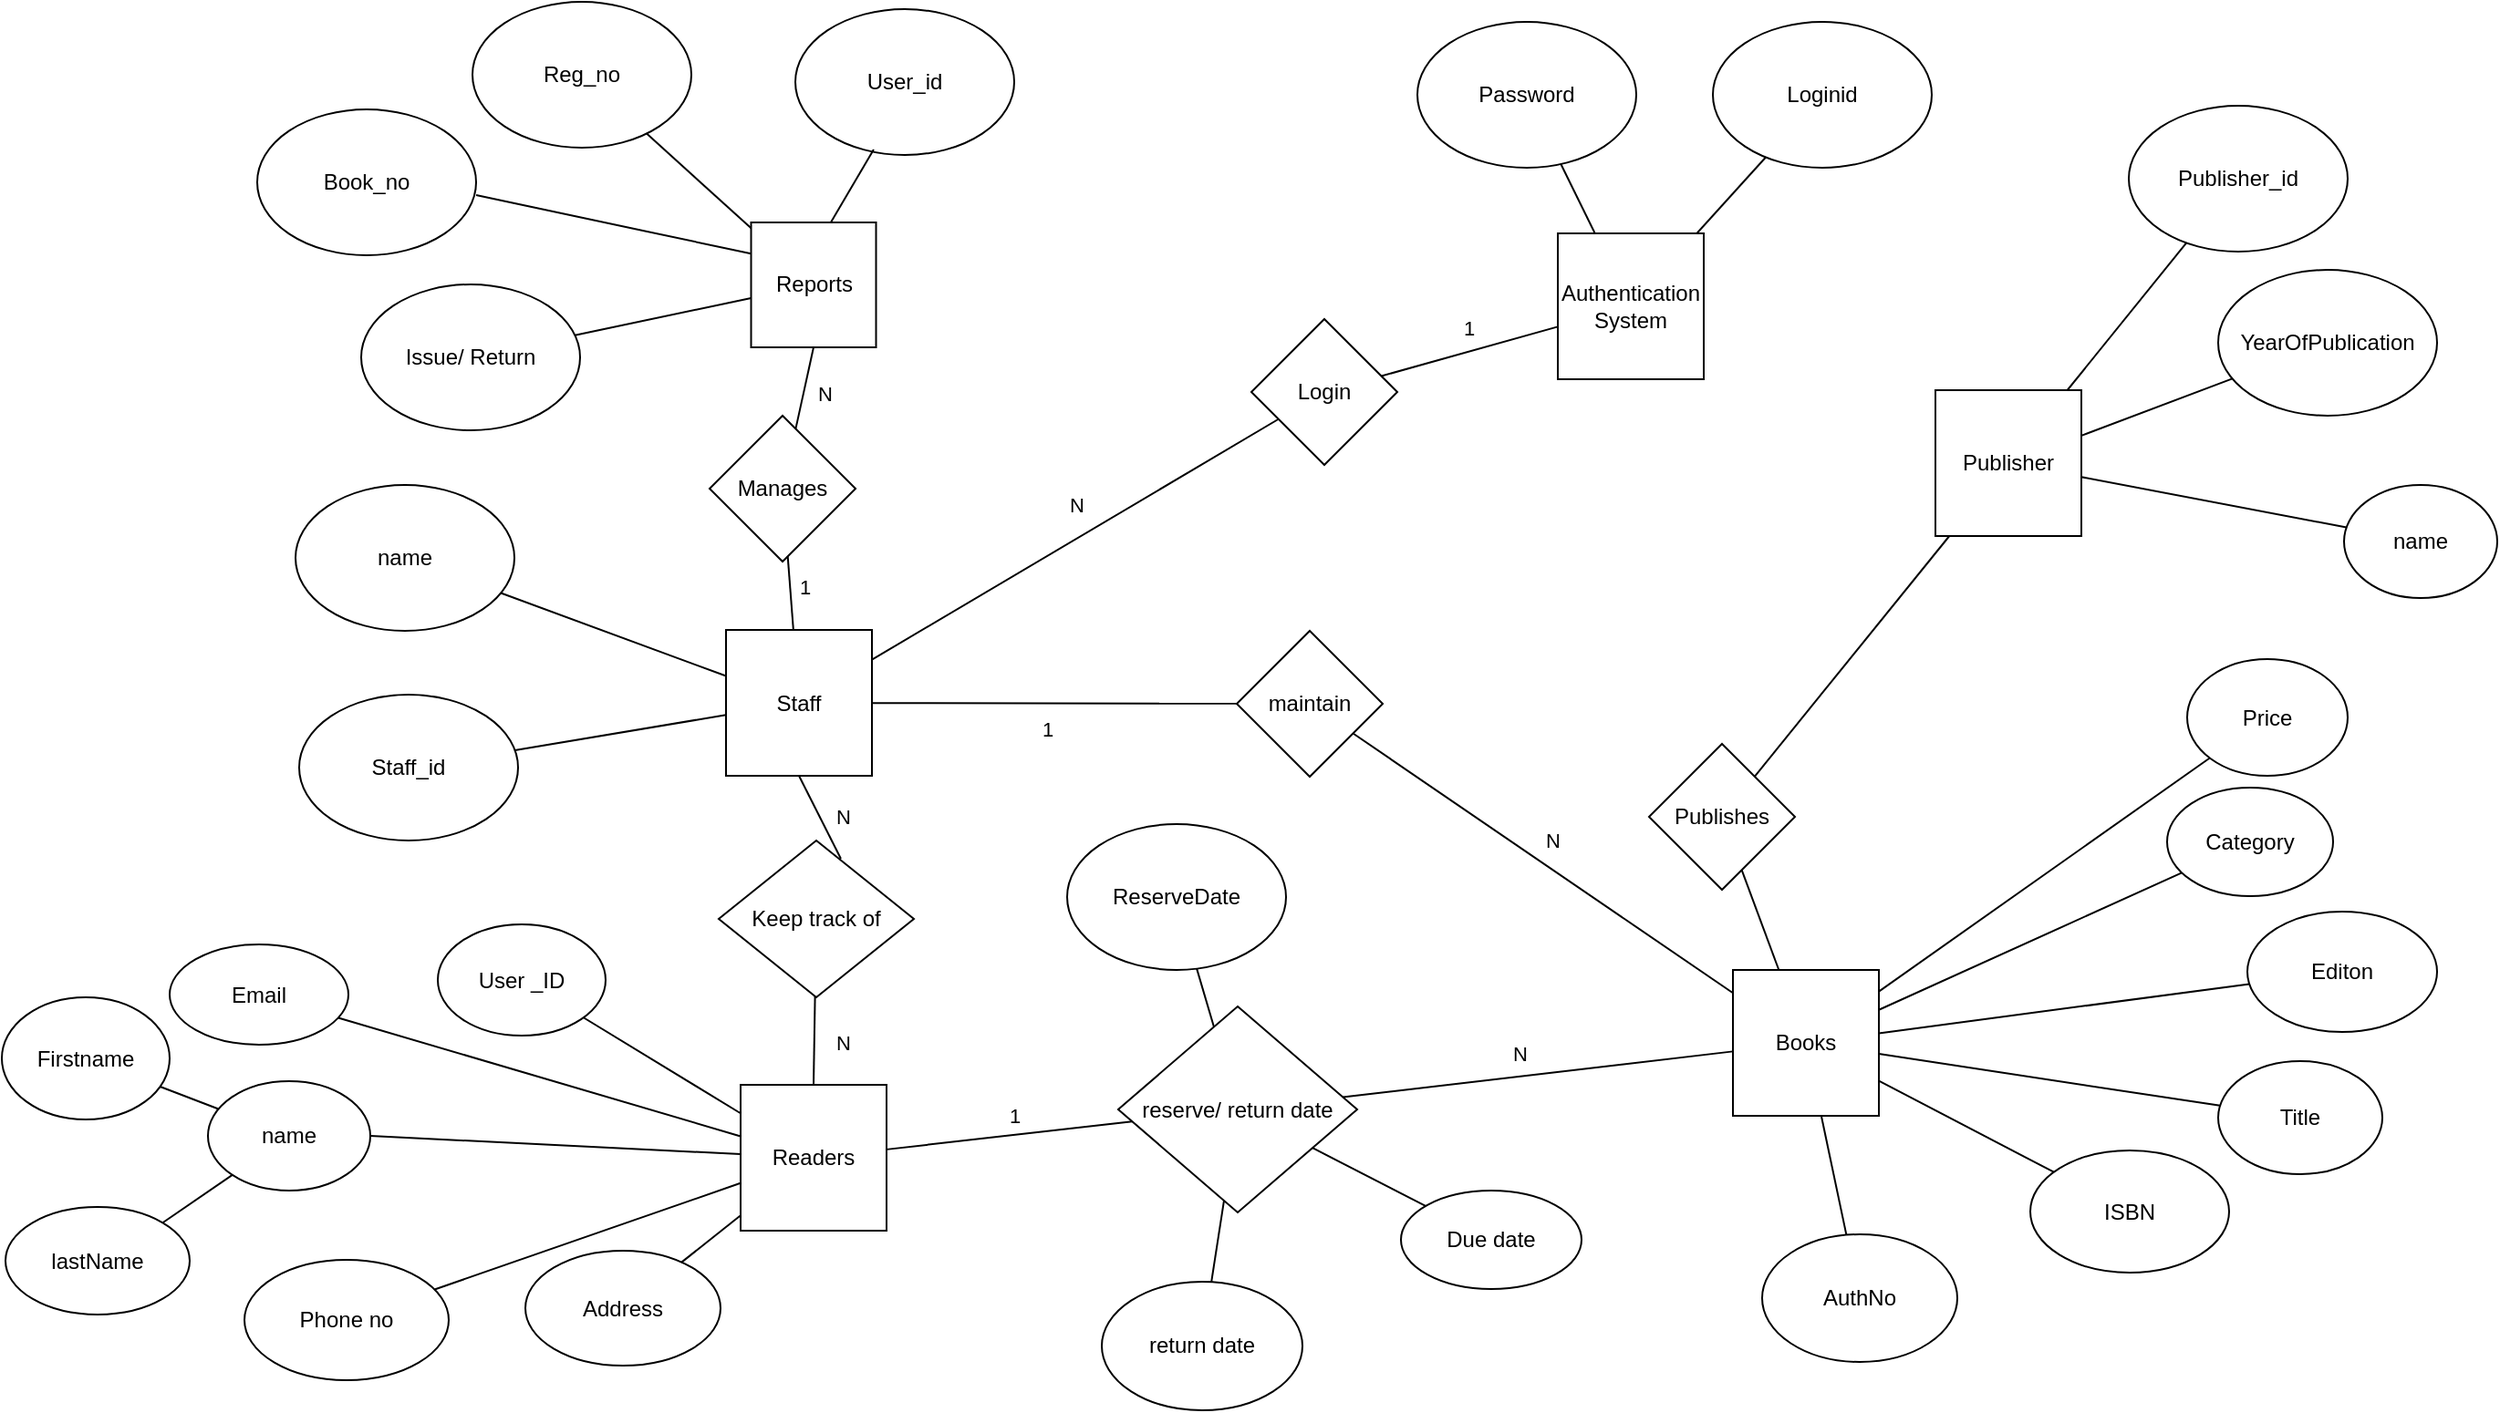 <mxfile version="23.0.2" type="device">
  <diagram name="Page-1" id="XOcXq9SsS1-s6shH3Gwk">
    <mxGraphModel dx="2226" dy="1185" grid="0" gridSize="10" guides="1" tooltips="1" connect="1" arrows="1" fold="1" page="0" pageScale="1" pageWidth="850" pageHeight="1100" math="0" shadow="0">
      <root>
        <mxCell id="0" />
        <mxCell id="1" parent="0" />
        <mxCell id="H6qbJbh3TYkRF4y8U9q_-1" value="Books" style="whiteSpace=wrap;html=1;aspect=fixed;" vertex="1" parent="1">
          <mxGeometry x="454" y="334" width="80" height="80" as="geometry" />
        </mxCell>
        <mxCell id="H6qbJbh3TYkRF4y8U9q_-4" value="Readers" style="whiteSpace=wrap;html=1;aspect=fixed;" vertex="1" parent="1">
          <mxGeometry x="-90" y="397" width="80" height="80" as="geometry" />
        </mxCell>
        <mxCell id="H6qbJbh3TYkRF4y8U9q_-5" value="Staff" style="whiteSpace=wrap;html=1;aspect=fixed;" vertex="1" parent="1">
          <mxGeometry x="-98" y="147.5" width="80" height="80" as="geometry" />
        </mxCell>
        <mxCell id="H6qbJbh3TYkRF4y8U9q_-6" value="Reports" style="whiteSpace=wrap;html=1;aspect=fixed;" vertex="1" parent="1">
          <mxGeometry x="-84.25" y="-76" width="68.5" height="68.5" as="geometry" />
        </mxCell>
        <mxCell id="H6qbJbh3TYkRF4y8U9q_-7" value="Authentication System" style="whiteSpace=wrap;html=1;aspect=fixed;" vertex="1" parent="1">
          <mxGeometry x="358" y="-70" width="80" height="80" as="geometry" />
        </mxCell>
        <mxCell id="H6qbJbh3TYkRF4y8U9q_-8" value="Publisher" style="whiteSpace=wrap;html=1;aspect=fixed;" vertex="1" parent="1">
          <mxGeometry x="565" y="16" width="80" height="80" as="geometry" />
        </mxCell>
        <mxCell id="H6qbJbh3TYkRF4y8U9q_-9" value="User_id" style="ellipse;whiteSpace=wrap;html=1;" vertex="1" parent="1">
          <mxGeometry x="-60" y="-193" width="120" height="80" as="geometry" />
        </mxCell>
        <mxCell id="H6qbJbh3TYkRF4y8U9q_-10" value="Book_no" style="ellipse;whiteSpace=wrap;html=1;" vertex="1" parent="1">
          <mxGeometry x="-355" y="-138" width="120" height="80" as="geometry" />
        </mxCell>
        <mxCell id="H6qbJbh3TYkRF4y8U9q_-11" value="Reg_no" style="ellipse;whiteSpace=wrap;html=1;" vertex="1" parent="1">
          <mxGeometry x="-237" y="-197" width="120" height="80" as="geometry" />
        </mxCell>
        <mxCell id="H6qbJbh3TYkRF4y8U9q_-12" value="Issue/ Return" style="ellipse;whiteSpace=wrap;html=1;" vertex="1" parent="1">
          <mxGeometry x="-298" y="-42" width="120" height="80" as="geometry" />
        </mxCell>
        <mxCell id="H6qbJbh3TYkRF4y8U9q_-13" value="Staff_id" style="ellipse;whiteSpace=wrap;html=1;" vertex="1" parent="1">
          <mxGeometry x="-332" y="183" width="120" height="80" as="geometry" />
        </mxCell>
        <mxCell id="H6qbJbh3TYkRF4y8U9q_-14" value="name" style="ellipse;whiteSpace=wrap;html=1;" vertex="1" parent="1">
          <mxGeometry x="-334" y="68" width="120" height="80" as="geometry" />
        </mxCell>
        <mxCell id="H6qbJbh3TYkRF4y8U9q_-15" value="Manages" style="rhombus;whiteSpace=wrap;html=1;" vertex="1" parent="1">
          <mxGeometry x="-107" y="30" width="80" height="80" as="geometry" />
        </mxCell>
        <mxCell id="H6qbJbh3TYkRF4y8U9q_-16" value="Login" style="rhombus;whiteSpace=wrap;html=1;" vertex="1" parent="1">
          <mxGeometry x="190" y="-23" width="80" height="80" as="geometry" />
        </mxCell>
        <mxCell id="H6qbJbh3TYkRF4y8U9q_-17" value="Publishes" style="rhombus;whiteSpace=wrap;html=1;" vertex="1" parent="1">
          <mxGeometry x="408" y="210" width="80" height="80" as="geometry" />
        </mxCell>
        <mxCell id="H6qbJbh3TYkRF4y8U9q_-18" value="maintain" style="rhombus;whiteSpace=wrap;html=1;" vertex="1" parent="1">
          <mxGeometry x="182" y="148" width="80" height="80" as="geometry" />
        </mxCell>
        <mxCell id="H6qbJbh3TYkRF4y8U9q_-19" value="reserve/ return date" style="rhombus;whiteSpace=wrap;html=1;" vertex="1" parent="1">
          <mxGeometry x="117" y="354" width="131" height="113" as="geometry" />
        </mxCell>
        <mxCell id="H6qbJbh3TYkRF4y8U9q_-20" value="Keep track of" style="rhombus;whiteSpace=wrap;html=1;" vertex="1" parent="1">
          <mxGeometry x="-102" y="263" width="107" height="86" as="geometry" />
        </mxCell>
        <mxCell id="H6qbJbh3TYkRF4y8U9q_-21" value="User _ID" style="ellipse;whiteSpace=wrap;html=1;" vertex="1" parent="1">
          <mxGeometry x="-256" y="309" width="92" height="61" as="geometry" />
        </mxCell>
        <mxCell id="H6qbJbh3TYkRF4y8U9q_-22" value="Email" style="ellipse;whiteSpace=wrap;html=1;" vertex="1" parent="1">
          <mxGeometry x="-403" y="320" width="98" height="55" as="geometry" />
        </mxCell>
        <mxCell id="H6qbJbh3TYkRF4y8U9q_-23" value="name" style="ellipse;whiteSpace=wrap;html=1;" vertex="1" parent="1">
          <mxGeometry x="-382" y="395" width="89" height="60" as="geometry" />
        </mxCell>
        <mxCell id="H6qbJbh3TYkRF4y8U9q_-24" value="Firstname" style="ellipse;whiteSpace=wrap;html=1;" vertex="1" parent="1">
          <mxGeometry x="-495" y="349" width="92" height="67" as="geometry" />
        </mxCell>
        <mxCell id="H6qbJbh3TYkRF4y8U9q_-25" value="lastName" style="ellipse;whiteSpace=wrap;html=1;" vertex="1" parent="1">
          <mxGeometry x="-493" y="464" width="101" height="59" as="geometry" />
        </mxCell>
        <mxCell id="H6qbJbh3TYkRF4y8U9q_-26" value="Phone no" style="ellipse;whiteSpace=wrap;html=1;" vertex="1" parent="1">
          <mxGeometry x="-362" y="493" width="112" height="66" as="geometry" />
        </mxCell>
        <mxCell id="H6qbJbh3TYkRF4y8U9q_-27" value="Address" style="ellipse;whiteSpace=wrap;html=1;" vertex="1" parent="1">
          <mxGeometry x="-208" y="488" width="107" height="63" as="geometry" />
        </mxCell>
        <mxCell id="H6qbJbh3TYkRF4y8U9q_-28" value="ReserveDate" style="ellipse;whiteSpace=wrap;html=1;" vertex="1" parent="1">
          <mxGeometry x="89" y="254" width="120" height="80" as="geometry" />
        </mxCell>
        <mxCell id="H6qbJbh3TYkRF4y8U9q_-29" value="return date" style="ellipse;whiteSpace=wrap;html=1;" vertex="1" parent="1">
          <mxGeometry x="108" y="505" width="110" height="70.5" as="geometry" />
        </mxCell>
        <mxCell id="H6qbJbh3TYkRF4y8U9q_-30" value="Due date" style="ellipse;whiteSpace=wrap;html=1;" vertex="1" parent="1">
          <mxGeometry x="272" y="455" width="99" height="54" as="geometry" />
        </mxCell>
        <mxCell id="H6qbJbh3TYkRF4y8U9q_-31" value="AuthNo" style="ellipse;whiteSpace=wrap;html=1;" vertex="1" parent="1">
          <mxGeometry x="470" y="479" width="107" height="70" as="geometry" />
        </mxCell>
        <mxCell id="H6qbJbh3TYkRF4y8U9q_-32" value="ISBN" style="ellipse;whiteSpace=wrap;html=1;" vertex="1" parent="1">
          <mxGeometry x="617" y="433" width="109" height="67" as="geometry" />
        </mxCell>
        <mxCell id="H6qbJbh3TYkRF4y8U9q_-33" value="Title" style="ellipse;whiteSpace=wrap;html=1;" vertex="1" parent="1">
          <mxGeometry x="720" y="384" width="90" height="62" as="geometry" />
        </mxCell>
        <mxCell id="H6qbJbh3TYkRF4y8U9q_-34" value="Editon" style="ellipse;whiteSpace=wrap;html=1;" vertex="1" parent="1">
          <mxGeometry x="736" y="302" width="104" height="66" as="geometry" />
        </mxCell>
        <mxCell id="H6qbJbh3TYkRF4y8U9q_-35" value="Category" style="ellipse;whiteSpace=wrap;html=1;" vertex="1" parent="1">
          <mxGeometry x="692" y="234" width="91" height="59.5" as="geometry" />
        </mxCell>
        <mxCell id="H6qbJbh3TYkRF4y8U9q_-36" value="Price" style="ellipse;whiteSpace=wrap;html=1;" vertex="1" parent="1">
          <mxGeometry x="703" y="163.5" width="88" height="64" as="geometry" />
        </mxCell>
        <mxCell id="H6qbJbh3TYkRF4y8U9q_-37" value="name" style="ellipse;whiteSpace=wrap;html=1;" vertex="1" parent="1">
          <mxGeometry x="789" y="68" width="84" height="62" as="geometry" />
        </mxCell>
        <mxCell id="H6qbJbh3TYkRF4y8U9q_-38" value="YearOfPublication" style="ellipse;whiteSpace=wrap;html=1;" vertex="1" parent="1">
          <mxGeometry x="720" y="-50" width="120" height="80" as="geometry" />
        </mxCell>
        <mxCell id="H6qbJbh3TYkRF4y8U9q_-39" value="Publisher_id" style="ellipse;whiteSpace=wrap;html=1;" vertex="1" parent="1">
          <mxGeometry x="671" y="-140" width="120" height="80" as="geometry" />
        </mxCell>
        <mxCell id="H6qbJbh3TYkRF4y8U9q_-40" value="Loginid" style="ellipse;whiteSpace=wrap;html=1;" vertex="1" parent="1">
          <mxGeometry x="443" y="-186" width="120" height="80" as="geometry" />
        </mxCell>
        <mxCell id="H6qbJbh3TYkRF4y8U9q_-41" value="Password" style="ellipse;whiteSpace=wrap;html=1;" vertex="1" parent="1">
          <mxGeometry x="281" y="-186" width="120" height="80" as="geometry" />
        </mxCell>
        <mxCell id="H6qbJbh3TYkRF4y8U9q_-42" value="" style="endArrow=none;html=1;rounded=0;entryX=0.358;entryY=0.963;entryDx=0;entryDy=0;entryPerimeter=0;exitX=0.638;exitY=0;exitDx=0;exitDy=0;exitPerimeter=0;" edge="1" parent="1" source="H6qbJbh3TYkRF4y8U9q_-6" target="H6qbJbh3TYkRF4y8U9q_-9">
          <mxGeometry width="50" height="50" relative="1" as="geometry">
            <mxPoint x="-58" y="-90" as="sourcePoint" />
            <mxPoint x="-18" y="-127" as="targetPoint" />
          </mxGeometry>
        </mxCell>
        <mxCell id="H6qbJbh3TYkRF4y8U9q_-43" value="" style="endArrow=none;html=1;rounded=0;" edge="1" parent="1" source="H6qbJbh3TYkRF4y8U9q_-12" target="H6qbJbh3TYkRF4y8U9q_-6">
          <mxGeometry width="50" height="50" relative="1" as="geometry">
            <mxPoint x="176" y="225" as="sourcePoint" />
            <mxPoint x="226" y="175" as="targetPoint" />
          </mxGeometry>
        </mxCell>
        <mxCell id="H6qbJbh3TYkRF4y8U9q_-44" value="" style="endArrow=none;html=1;rounded=0;exitX=1;exitY=0.588;exitDx=0;exitDy=0;exitPerimeter=0;entryX=0;entryY=0.25;entryDx=0;entryDy=0;" edge="1" parent="1" source="H6qbJbh3TYkRF4y8U9q_-10" target="H6qbJbh3TYkRF4y8U9q_-6">
          <mxGeometry width="50" height="50" relative="1" as="geometry">
            <mxPoint x="176" y="225" as="sourcePoint" />
            <mxPoint x="226" y="175" as="targetPoint" />
          </mxGeometry>
        </mxCell>
        <mxCell id="H6qbJbh3TYkRF4y8U9q_-45" value="" style="endArrow=none;html=1;rounded=0;" edge="1" parent="1" source="H6qbJbh3TYkRF4y8U9q_-11" target="H6qbJbh3TYkRF4y8U9q_-6">
          <mxGeometry width="50" height="50" relative="1" as="geometry">
            <mxPoint x="-163" y="-117" as="sourcePoint" />
            <mxPoint x="-76" y="-87" as="targetPoint" />
          </mxGeometry>
        </mxCell>
        <mxCell id="H6qbJbh3TYkRF4y8U9q_-46" value="" style="endArrow=none;html=1;rounded=0;exitX=0.5;exitY=1;exitDx=0;exitDy=0;" edge="1" parent="1" source="H6qbJbh3TYkRF4y8U9q_-6" target="H6qbJbh3TYkRF4y8U9q_-15">
          <mxGeometry width="50" height="50" relative="1" as="geometry">
            <mxPoint x="176" y="225" as="sourcePoint" />
            <mxPoint x="226" y="175" as="targetPoint" />
          </mxGeometry>
        </mxCell>
        <mxCell id="H6qbJbh3TYkRF4y8U9q_-87" value="N" style="edgeLabel;html=1;align=center;verticalAlign=middle;resizable=0;points=[];" vertex="1" connectable="0" parent="H6qbJbh3TYkRF4y8U9q_-46">
          <mxGeometry x="0.107" y="4" relative="1" as="geometry">
            <mxPoint x="7" y="-1" as="offset" />
          </mxGeometry>
        </mxCell>
        <mxCell id="H6qbJbh3TYkRF4y8U9q_-47" value="" style="endArrow=none;html=1;rounded=0;" edge="1" parent="1" source="H6qbJbh3TYkRF4y8U9q_-15" target="H6qbJbh3TYkRF4y8U9q_-5">
          <mxGeometry width="50" height="50" relative="1" as="geometry">
            <mxPoint x="176" y="225" as="sourcePoint" />
            <mxPoint x="226" y="175" as="targetPoint" />
          </mxGeometry>
        </mxCell>
        <mxCell id="H6qbJbh3TYkRF4y8U9q_-88" value="1" style="edgeLabel;html=1;align=center;verticalAlign=middle;resizable=0;points=[];" vertex="1" connectable="0" parent="H6qbJbh3TYkRF4y8U9q_-47">
          <mxGeometry x="-0.412" relative="1" as="geometry">
            <mxPoint x="8" y="5" as="offset" />
          </mxGeometry>
        </mxCell>
        <mxCell id="H6qbJbh3TYkRF4y8U9q_-49" value="" style="endArrow=none;html=1;rounded=0;" edge="1" parent="1" source="H6qbJbh3TYkRF4y8U9q_-14" target="H6qbJbh3TYkRF4y8U9q_-5">
          <mxGeometry width="50" height="50" relative="1" as="geometry">
            <mxPoint x="176" y="225" as="sourcePoint" />
            <mxPoint x="226" y="175" as="targetPoint" />
          </mxGeometry>
        </mxCell>
        <mxCell id="H6qbJbh3TYkRF4y8U9q_-50" value="" style="endArrow=none;html=1;rounded=0;" edge="1" parent="1" source="H6qbJbh3TYkRF4y8U9q_-13" target="H6qbJbh3TYkRF4y8U9q_-5">
          <mxGeometry width="50" height="50" relative="1" as="geometry">
            <mxPoint x="176" y="225" as="sourcePoint" />
            <mxPoint x="226" y="175" as="targetPoint" />
          </mxGeometry>
        </mxCell>
        <mxCell id="H6qbJbh3TYkRF4y8U9q_-51" value="" style="endArrow=none;html=1;rounded=0;exitX=0.5;exitY=1;exitDx=0;exitDy=0;entryX=0.626;entryY=0.116;entryDx=0;entryDy=0;entryPerimeter=0;" edge="1" parent="1" source="H6qbJbh3TYkRF4y8U9q_-5" target="H6qbJbh3TYkRF4y8U9q_-20">
          <mxGeometry width="50" height="50" relative="1" as="geometry">
            <mxPoint x="176" y="225" as="sourcePoint" />
            <mxPoint x="226" y="175" as="targetPoint" />
          </mxGeometry>
        </mxCell>
        <mxCell id="H6qbJbh3TYkRF4y8U9q_-89" value="N" style="edgeLabel;html=1;align=center;verticalAlign=middle;resizable=0;points=[];" vertex="1" connectable="0" parent="H6qbJbh3TYkRF4y8U9q_-51">
          <mxGeometry x="-0.069" y="1" relative="1" as="geometry">
            <mxPoint x="12" y="2" as="offset" />
          </mxGeometry>
        </mxCell>
        <mxCell id="H6qbJbh3TYkRF4y8U9q_-52" value="" style="endArrow=none;html=1;rounded=0;" edge="1" parent="1" source="H6qbJbh3TYkRF4y8U9q_-24" target="H6qbJbh3TYkRF4y8U9q_-23">
          <mxGeometry width="50" height="50" relative="1" as="geometry">
            <mxPoint x="176" y="225" as="sourcePoint" />
            <mxPoint x="226" y="175" as="targetPoint" />
          </mxGeometry>
        </mxCell>
        <mxCell id="H6qbJbh3TYkRF4y8U9q_-56" value="" style="endArrow=none;html=1;rounded=0;exitX=1;exitY=0;exitDx=0;exitDy=0;" edge="1" parent="1" source="H6qbJbh3TYkRF4y8U9q_-25" target="H6qbJbh3TYkRF4y8U9q_-23">
          <mxGeometry width="50" height="50" relative="1" as="geometry">
            <mxPoint x="104" y="256" as="sourcePoint" />
            <mxPoint x="154" y="206" as="targetPoint" />
          </mxGeometry>
        </mxCell>
        <mxCell id="H6qbJbh3TYkRF4y8U9q_-57" value="" style="endArrow=none;html=1;rounded=0;exitX=1;exitY=0.5;exitDx=0;exitDy=0;" edge="1" parent="1" source="H6qbJbh3TYkRF4y8U9q_-23" target="H6qbJbh3TYkRF4y8U9q_-4">
          <mxGeometry width="50" height="50" relative="1" as="geometry">
            <mxPoint x="104" y="256" as="sourcePoint" />
            <mxPoint x="154" y="206" as="targetPoint" />
          </mxGeometry>
        </mxCell>
        <mxCell id="H6qbJbh3TYkRF4y8U9q_-58" value="" style="endArrow=none;html=1;rounded=0;" edge="1" parent="1" source="H6qbJbh3TYkRF4y8U9q_-22" target="H6qbJbh3TYkRF4y8U9q_-4">
          <mxGeometry width="50" height="50" relative="1" as="geometry">
            <mxPoint x="104" y="256" as="sourcePoint" />
            <mxPoint x="154" y="206" as="targetPoint" />
          </mxGeometry>
        </mxCell>
        <mxCell id="H6qbJbh3TYkRF4y8U9q_-59" value="" style="endArrow=none;html=1;rounded=0;" edge="1" parent="1" source="H6qbJbh3TYkRF4y8U9q_-21" target="H6qbJbh3TYkRF4y8U9q_-4">
          <mxGeometry width="50" height="50" relative="1" as="geometry">
            <mxPoint x="114" y="266" as="sourcePoint" />
            <mxPoint x="164" y="216" as="targetPoint" />
          </mxGeometry>
        </mxCell>
        <mxCell id="H6qbJbh3TYkRF4y8U9q_-60" value="" style="endArrow=none;html=1;rounded=0;" edge="1" parent="1" source="H6qbJbh3TYkRF4y8U9q_-27" target="H6qbJbh3TYkRF4y8U9q_-4">
          <mxGeometry width="50" height="50" relative="1" as="geometry">
            <mxPoint x="124" y="276" as="sourcePoint" />
            <mxPoint x="174" y="226" as="targetPoint" />
          </mxGeometry>
        </mxCell>
        <mxCell id="H6qbJbh3TYkRF4y8U9q_-61" value="" style="endArrow=none;html=1;rounded=0;" edge="1" parent="1" source="H6qbJbh3TYkRF4y8U9q_-26" target="H6qbJbh3TYkRF4y8U9q_-4">
          <mxGeometry width="50" height="50" relative="1" as="geometry">
            <mxPoint x="134" y="286" as="sourcePoint" />
            <mxPoint x="184" y="236" as="targetPoint" />
          </mxGeometry>
        </mxCell>
        <mxCell id="H6qbJbh3TYkRF4y8U9q_-62" value="" style="endArrow=none;html=1;rounded=0;entryX=0.5;entryY=0;entryDx=0;entryDy=0;" edge="1" parent="1" source="H6qbJbh3TYkRF4y8U9q_-20" target="H6qbJbh3TYkRF4y8U9q_-4">
          <mxGeometry width="50" height="50" relative="1" as="geometry">
            <mxPoint x="104" y="256" as="sourcePoint" />
            <mxPoint x="154" y="206" as="targetPoint" />
          </mxGeometry>
        </mxCell>
        <mxCell id="H6qbJbh3TYkRF4y8U9q_-90" value="N" style="edgeLabel;html=1;align=center;verticalAlign=middle;resizable=0;points=[];" vertex="1" connectable="0" parent="H6qbJbh3TYkRF4y8U9q_-62">
          <mxGeometry x="-0.156" y="4" relative="1" as="geometry">
            <mxPoint x="11" y="5" as="offset" />
          </mxGeometry>
        </mxCell>
        <mxCell id="H6qbJbh3TYkRF4y8U9q_-63" value="" style="endArrow=none;html=1;rounded=0;" edge="1" parent="1" source="H6qbJbh3TYkRF4y8U9q_-4" target="H6qbJbh3TYkRF4y8U9q_-19">
          <mxGeometry width="50" height="50" relative="1" as="geometry">
            <mxPoint x="144" y="296" as="sourcePoint" />
            <mxPoint x="194" y="246" as="targetPoint" />
          </mxGeometry>
        </mxCell>
        <mxCell id="H6qbJbh3TYkRF4y8U9q_-91" value="1" style="edgeLabel;html=1;align=center;verticalAlign=middle;resizable=0;points=[];" vertex="1" connectable="0" parent="H6qbJbh3TYkRF4y8U9q_-63">
          <mxGeometry x="0.026" y="1" relative="1" as="geometry">
            <mxPoint x="1" y="-10" as="offset" />
          </mxGeometry>
        </mxCell>
        <mxCell id="H6qbJbh3TYkRF4y8U9q_-64" value="" style="endArrow=none;html=1;rounded=0;" edge="1" parent="1" source="H6qbJbh3TYkRF4y8U9q_-19" target="H6qbJbh3TYkRF4y8U9q_-1">
          <mxGeometry width="50" height="50" relative="1" as="geometry">
            <mxPoint x="154" y="306" as="sourcePoint" />
            <mxPoint x="204" y="256" as="targetPoint" />
          </mxGeometry>
        </mxCell>
        <mxCell id="H6qbJbh3TYkRF4y8U9q_-92" value="N" style="edgeLabel;html=1;align=center;verticalAlign=middle;resizable=0;points=[];" vertex="1" connectable="0" parent="H6qbJbh3TYkRF4y8U9q_-64">
          <mxGeometry x="-0.064" y="2" relative="1" as="geometry">
            <mxPoint x="-3" y="-10" as="offset" />
          </mxGeometry>
        </mxCell>
        <mxCell id="H6qbJbh3TYkRF4y8U9q_-66" value="" style="endArrow=none;html=1;rounded=0;" edge="1" parent="1" source="H6qbJbh3TYkRF4y8U9q_-29" target="H6qbJbh3TYkRF4y8U9q_-19">
          <mxGeometry width="50" height="50" relative="1" as="geometry">
            <mxPoint x="174" y="326" as="sourcePoint" />
            <mxPoint x="224" y="276" as="targetPoint" />
          </mxGeometry>
        </mxCell>
        <mxCell id="H6qbJbh3TYkRF4y8U9q_-67" value="" style="endArrow=none;html=1;rounded=0;" edge="1" parent="1" source="H6qbJbh3TYkRF4y8U9q_-28" target="H6qbJbh3TYkRF4y8U9q_-19">
          <mxGeometry width="50" height="50" relative="1" as="geometry">
            <mxPoint x="184" y="336" as="sourcePoint" />
            <mxPoint x="234" y="286" as="targetPoint" />
          </mxGeometry>
        </mxCell>
        <mxCell id="H6qbJbh3TYkRF4y8U9q_-68" value="" style="endArrow=none;html=1;rounded=0;" edge="1" parent="1" source="H6qbJbh3TYkRF4y8U9q_-5" target="H6qbJbh3TYkRF4y8U9q_-18">
          <mxGeometry width="50" height="50" relative="1" as="geometry">
            <mxPoint x="194" y="346" as="sourcePoint" />
            <mxPoint x="244" y="296" as="targetPoint" />
          </mxGeometry>
        </mxCell>
        <mxCell id="H6qbJbh3TYkRF4y8U9q_-94" value="1" style="edgeLabel;html=1;align=center;verticalAlign=middle;resizable=0;points=[];" vertex="1" connectable="0" parent="H6qbJbh3TYkRF4y8U9q_-68">
          <mxGeometry x="-0.07" y="-2" relative="1" as="geometry">
            <mxPoint x="3" y="12" as="offset" />
          </mxGeometry>
        </mxCell>
        <mxCell id="H6qbJbh3TYkRF4y8U9q_-70" value="" style="endArrow=none;html=1;rounded=0;" edge="1" parent="1" source="H6qbJbh3TYkRF4y8U9q_-1" target="H6qbJbh3TYkRF4y8U9q_-18">
          <mxGeometry width="50" height="50" relative="1" as="geometry">
            <mxPoint x="204" y="356" as="sourcePoint" />
            <mxPoint x="254" y="306" as="targetPoint" />
          </mxGeometry>
        </mxCell>
        <mxCell id="H6qbJbh3TYkRF4y8U9q_-93" value="N" style="edgeLabel;html=1;align=center;verticalAlign=middle;resizable=0;points=[];" vertex="1" connectable="0" parent="H6qbJbh3TYkRF4y8U9q_-70">
          <mxGeometry x="-0.003" y="-3" relative="1" as="geometry">
            <mxPoint x="3" y="-10" as="offset" />
          </mxGeometry>
        </mxCell>
        <mxCell id="H6qbJbh3TYkRF4y8U9q_-71" value="" style="endArrow=none;html=1;rounded=0;" edge="1" parent="1" source="H6qbJbh3TYkRF4y8U9q_-19" target="H6qbJbh3TYkRF4y8U9q_-30">
          <mxGeometry width="50" height="50" relative="1" as="geometry">
            <mxPoint x="214" y="366" as="sourcePoint" />
            <mxPoint x="264" y="316" as="targetPoint" />
          </mxGeometry>
        </mxCell>
        <mxCell id="H6qbJbh3TYkRF4y8U9q_-72" value="" style="endArrow=none;html=1;rounded=0;" edge="1" parent="1" source="H6qbJbh3TYkRF4y8U9q_-1" target="H6qbJbh3TYkRF4y8U9q_-17">
          <mxGeometry width="50" height="50" relative="1" as="geometry">
            <mxPoint x="224" y="376" as="sourcePoint" />
            <mxPoint x="274" y="326" as="targetPoint" />
          </mxGeometry>
        </mxCell>
        <mxCell id="H6qbJbh3TYkRF4y8U9q_-73" value="" style="endArrow=none;html=1;rounded=0;" edge="1" parent="1" source="H6qbJbh3TYkRF4y8U9q_-1" target="H6qbJbh3TYkRF4y8U9q_-31">
          <mxGeometry width="50" height="50" relative="1" as="geometry">
            <mxPoint x="234" y="386" as="sourcePoint" />
            <mxPoint x="284" y="336" as="targetPoint" />
          </mxGeometry>
        </mxCell>
        <mxCell id="H6qbJbh3TYkRF4y8U9q_-74" value="" style="endArrow=none;html=1;rounded=0;" edge="1" parent="1" source="H6qbJbh3TYkRF4y8U9q_-32" target="H6qbJbh3TYkRF4y8U9q_-1">
          <mxGeometry width="50" height="50" relative="1" as="geometry">
            <mxPoint x="244" y="396" as="sourcePoint" />
            <mxPoint x="294" y="346" as="targetPoint" />
          </mxGeometry>
        </mxCell>
        <mxCell id="H6qbJbh3TYkRF4y8U9q_-75" value="" style="endArrow=none;html=1;rounded=0;" edge="1" parent="1" source="H6qbJbh3TYkRF4y8U9q_-33" target="H6qbJbh3TYkRF4y8U9q_-1">
          <mxGeometry width="50" height="50" relative="1" as="geometry">
            <mxPoint x="254" y="406" as="sourcePoint" />
            <mxPoint x="304" y="356" as="targetPoint" />
          </mxGeometry>
        </mxCell>
        <mxCell id="H6qbJbh3TYkRF4y8U9q_-76" value="" style="endArrow=none;html=1;rounded=0;" edge="1" parent="1" source="H6qbJbh3TYkRF4y8U9q_-34" target="H6qbJbh3TYkRF4y8U9q_-1">
          <mxGeometry width="50" height="50" relative="1" as="geometry">
            <mxPoint x="264" y="416" as="sourcePoint" />
            <mxPoint x="314" y="366" as="targetPoint" />
          </mxGeometry>
        </mxCell>
        <mxCell id="H6qbJbh3TYkRF4y8U9q_-77" value="" style="endArrow=none;html=1;rounded=0;" edge="1" parent="1" source="H6qbJbh3TYkRF4y8U9q_-35" target="H6qbJbh3TYkRF4y8U9q_-1">
          <mxGeometry width="50" height="50" relative="1" as="geometry">
            <mxPoint x="274" y="426" as="sourcePoint" />
            <mxPoint x="324" y="376" as="targetPoint" />
          </mxGeometry>
        </mxCell>
        <mxCell id="H6qbJbh3TYkRF4y8U9q_-78" value="" style="endArrow=none;html=1;rounded=0;" edge="1" parent="1" source="H6qbJbh3TYkRF4y8U9q_-36" target="H6qbJbh3TYkRF4y8U9q_-1">
          <mxGeometry width="50" height="50" relative="1" as="geometry">
            <mxPoint x="284" y="436" as="sourcePoint" />
            <mxPoint x="334" y="386" as="targetPoint" />
          </mxGeometry>
        </mxCell>
        <mxCell id="H6qbJbh3TYkRF4y8U9q_-79" value="" style="endArrow=none;html=1;rounded=0;" edge="1" parent="1" source="H6qbJbh3TYkRF4y8U9q_-8" target="H6qbJbh3TYkRF4y8U9q_-17">
          <mxGeometry width="50" height="50" relative="1" as="geometry">
            <mxPoint x="294" y="446" as="sourcePoint" />
            <mxPoint x="344" y="396" as="targetPoint" />
          </mxGeometry>
        </mxCell>
        <mxCell id="H6qbJbh3TYkRF4y8U9q_-80" value="" style="endArrow=none;html=1;rounded=0;" edge="1" parent="1" source="H6qbJbh3TYkRF4y8U9q_-39" target="H6qbJbh3TYkRF4y8U9q_-8">
          <mxGeometry width="50" height="50" relative="1" as="geometry">
            <mxPoint x="304" y="456" as="sourcePoint" />
            <mxPoint x="354" y="406" as="targetPoint" />
          </mxGeometry>
        </mxCell>
        <mxCell id="H6qbJbh3TYkRF4y8U9q_-81" value="" style="endArrow=none;html=1;rounded=0;" edge="1" parent="1" source="H6qbJbh3TYkRF4y8U9q_-8" target="H6qbJbh3TYkRF4y8U9q_-38">
          <mxGeometry width="50" height="50" relative="1" as="geometry">
            <mxPoint x="314" y="466" as="sourcePoint" />
            <mxPoint x="364" y="416" as="targetPoint" />
          </mxGeometry>
        </mxCell>
        <mxCell id="H6qbJbh3TYkRF4y8U9q_-82" value="" style="endArrow=none;html=1;rounded=0;" edge="1" parent="1" source="H6qbJbh3TYkRF4y8U9q_-8" target="H6qbJbh3TYkRF4y8U9q_-37">
          <mxGeometry width="50" height="50" relative="1" as="geometry">
            <mxPoint x="324" y="476" as="sourcePoint" />
            <mxPoint x="374" y="426" as="targetPoint" />
          </mxGeometry>
        </mxCell>
        <mxCell id="H6qbJbh3TYkRF4y8U9q_-83" value="" style="endArrow=none;html=1;rounded=0;" edge="1" parent="1" source="H6qbJbh3TYkRF4y8U9q_-5" target="H6qbJbh3TYkRF4y8U9q_-16">
          <mxGeometry width="50" height="50" relative="1" as="geometry">
            <mxPoint x="334" y="486" as="sourcePoint" />
            <mxPoint x="384" y="436" as="targetPoint" />
          </mxGeometry>
        </mxCell>
        <mxCell id="H6qbJbh3TYkRF4y8U9q_-95" value="N" style="edgeLabel;html=1;align=center;verticalAlign=middle;resizable=0;points=[];" vertex="1" connectable="0" parent="H6qbJbh3TYkRF4y8U9q_-83">
          <mxGeometry x="0.048" relative="1" as="geometry">
            <mxPoint x="-5" y="-16" as="offset" />
          </mxGeometry>
        </mxCell>
        <mxCell id="H6qbJbh3TYkRF4y8U9q_-84" value="" style="endArrow=none;html=1;rounded=0;" edge="1" parent="1" source="H6qbJbh3TYkRF4y8U9q_-7" target="H6qbJbh3TYkRF4y8U9q_-16">
          <mxGeometry width="50" height="50" relative="1" as="geometry">
            <mxPoint x="344" y="496" as="sourcePoint" />
            <mxPoint x="394" y="446" as="targetPoint" />
          </mxGeometry>
        </mxCell>
        <mxCell id="H6qbJbh3TYkRF4y8U9q_-96" value="1" style="edgeLabel;html=1;align=center;verticalAlign=middle;resizable=0;points=[];" vertex="1" connectable="0" parent="H6qbJbh3TYkRF4y8U9q_-84">
          <mxGeometry x="-0.115" y="3" relative="1" as="geometry">
            <mxPoint x="-7" y="-14" as="offset" />
          </mxGeometry>
        </mxCell>
        <mxCell id="H6qbJbh3TYkRF4y8U9q_-85" value="" style="endArrow=none;html=1;rounded=0;" edge="1" parent="1" source="H6qbJbh3TYkRF4y8U9q_-7" target="H6qbJbh3TYkRF4y8U9q_-41">
          <mxGeometry width="50" height="50" relative="1" as="geometry">
            <mxPoint x="354" y="506" as="sourcePoint" />
            <mxPoint x="404" y="456" as="targetPoint" />
          </mxGeometry>
        </mxCell>
        <mxCell id="H6qbJbh3TYkRF4y8U9q_-86" value="" style="endArrow=none;html=1;rounded=0;" edge="1" parent="1" source="H6qbJbh3TYkRF4y8U9q_-7" target="H6qbJbh3TYkRF4y8U9q_-40">
          <mxGeometry width="50" height="50" relative="1" as="geometry">
            <mxPoint x="364" y="516" as="sourcePoint" />
            <mxPoint x="414" y="466" as="targetPoint" />
          </mxGeometry>
        </mxCell>
      </root>
    </mxGraphModel>
  </diagram>
</mxfile>
